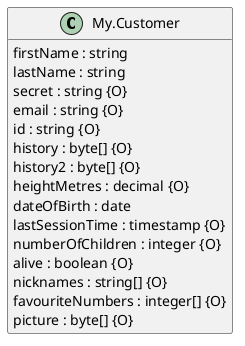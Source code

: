 @startuml
hide <<Path>> circle
hide <<Response>> circle
hide <<Parameter>> circle
hide empty methods
hide empty fields
set namespaceSeparator none

class "My.Customer" {
  {field} firstName : string
  {field} lastName : string
  {field} secret : string {O}
  {field} email : string {O}
  {field} id : string {O}
  {field} history : byte[] {O}
  {field} history2 : byte[] {O}
  {field} heightMetres : decimal {O}
  {field} dateOfBirth : date
  {field} lastSessionTime : timestamp {O}
  {field} numberOfChildren : integer {O}
  {field} alive : boolean {O}
  {field} nicknames : string[] {O}
  {field} favouriteNumbers : integer[] {O}
  {field} picture : byte[] {O}
}

@enduml